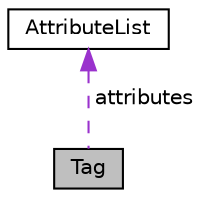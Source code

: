 digraph "Tag"
{
  edge [fontname="Helvetica",fontsize="10",labelfontname="Helvetica",labelfontsize="10"];
  node [fontname="Helvetica",fontsize="10",shape=record];
  Node1 [label="Tag",height=0.2,width=0.4,color="black", fillcolor="grey75", style="filled", fontcolor="black"];
  Node2 -> Node1 [dir="back",color="darkorchid3",fontsize="10",style="dashed",label=" attributes" ,fontname="Helvetica"];
  Node2 [label="AttributeList",height=0.2,width=0.4,color="black", fillcolor="white", style="filled",URL="$struct_attribute_list.html",tooltip="Класът съдържа атрибутите на даден елемент "];
}
